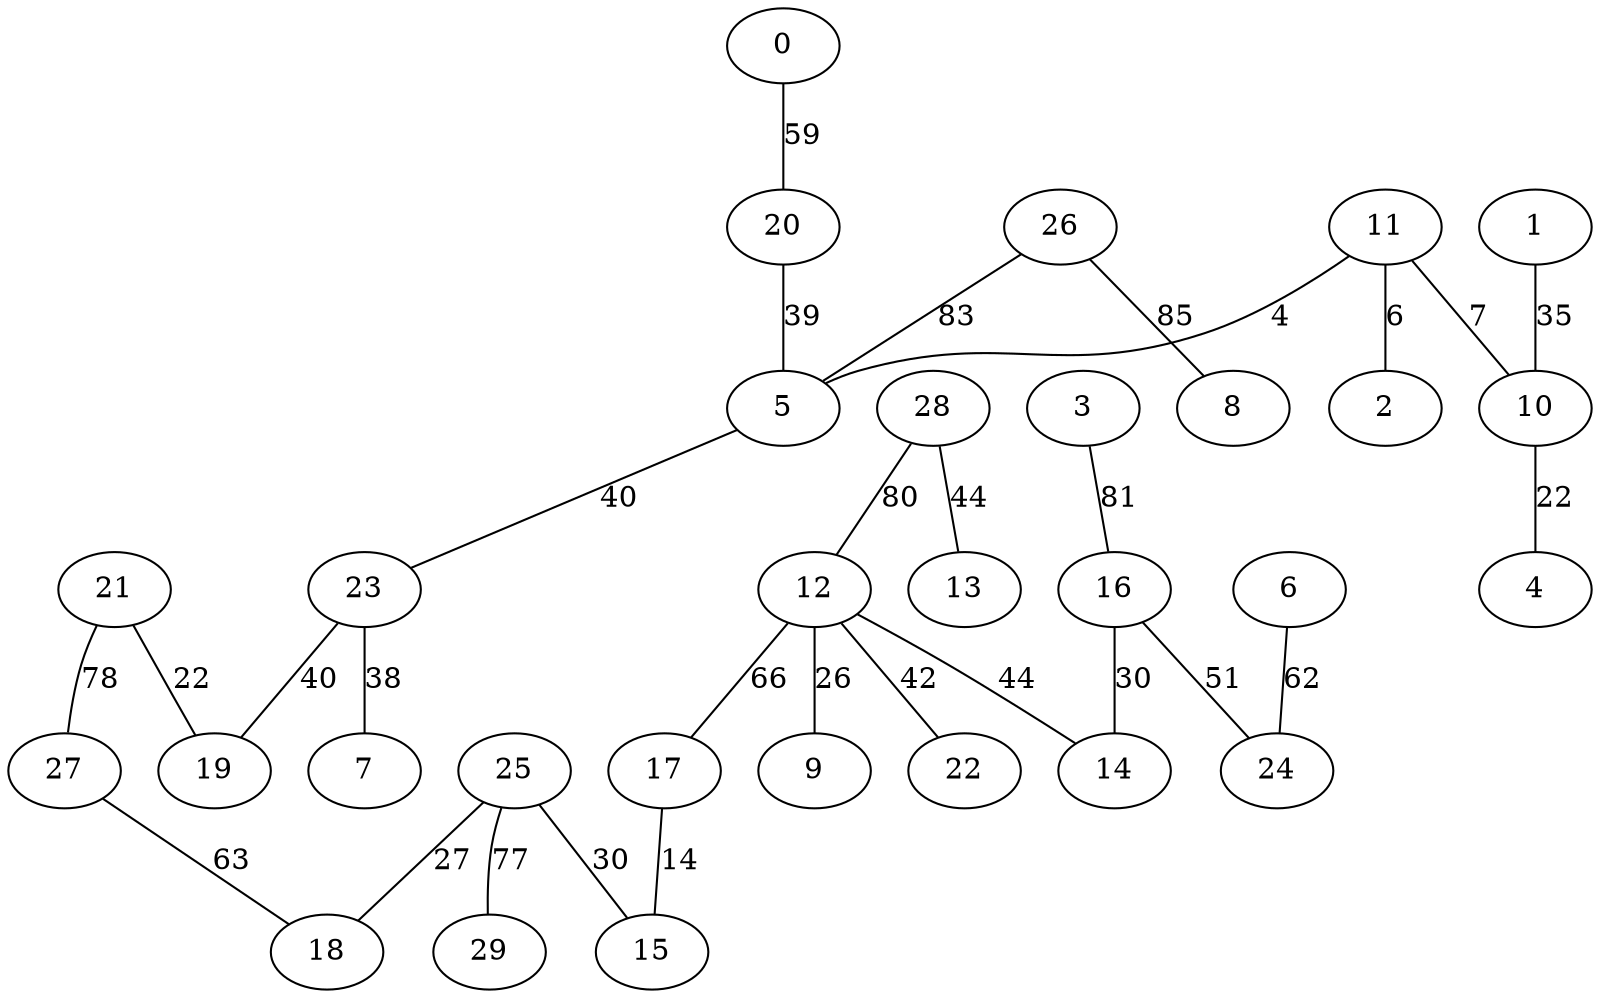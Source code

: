 graph {
  11 -- 5 [label="4"];
  11 -- 2 [label="6"];
  11 -- 10 [label="7"];
  17 -- 15 [label="14"];
  10 -- 4 [label="22"];
  21 -- 19 [label="22"];
  12 -- 9 [label="26"];
  25 -- 18 [label="27"];
  16 -- 14 [label="30"];
  25 -- 15 [label="30"];
  1 -- 10 [label="35"];
  23 -- 7 [label="38"];
  20 -- 5 [label="39"];
  5 -- 23 [label="40"];
  23 -- 19 [label="40"];
  12 -- 22 [label="42"];
  28 -- 13 [label="44"];
  12 -- 14 [label="44"];
  16 -- 24 [label="51"];
  0 -- 20 [label="59"];
  6 -- 24 [label="62"];
  27 -- 18 [label="63"];
  12 -- 17 [label="66"];
  25 -- 29 [label="77"];
  21 -- 27 [label="78"];
  28 -- 12 [label="80"];
  3 -- 16 [label="81"];
  26 -- 5 [label="83"];
  26 -- 8 [label="85"];
}